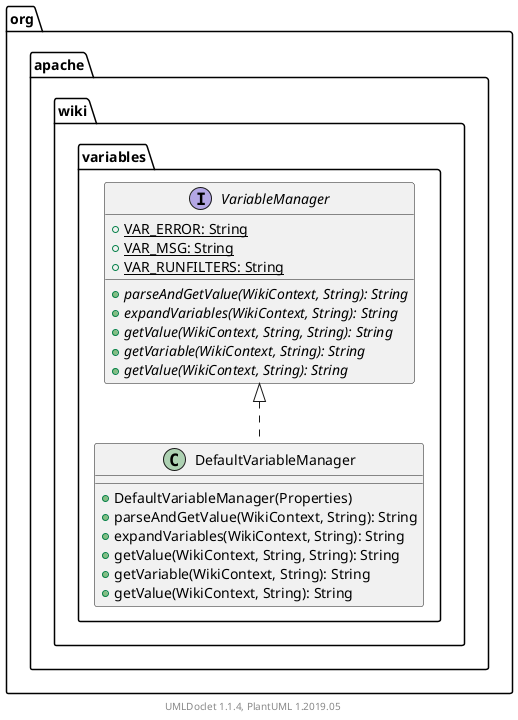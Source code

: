 @startuml

    namespace org.apache.wiki.variables {

        class DefaultVariableManager [[DefaultVariableManager.html]] {
            +DefaultVariableManager(Properties)
            +parseAndGetValue(WikiContext, String): String
            +expandVariables(WikiContext, String): String
            +getValue(WikiContext, String, String): String
            +getVariable(WikiContext, String): String
            +getValue(WikiContext, String): String
        }

        interface VariableManager [[VariableManager.html]] {
            {static} +VAR_ERROR: String
            {static} +VAR_MSG: String
            {static} +VAR_RUNFILTERS: String
            {abstract} +parseAndGetValue(WikiContext, String): String
            {abstract} +expandVariables(WikiContext, String): String
            {abstract} +getValue(WikiContext, String, String): String
            {abstract} +getVariable(WikiContext, String): String
            {abstract} +getValue(WikiContext, String): String
        }

        VariableManager <|.. DefaultVariableManager

    }


    center footer UMLDoclet 1.1.4, PlantUML 1.2019.05
@enduml

